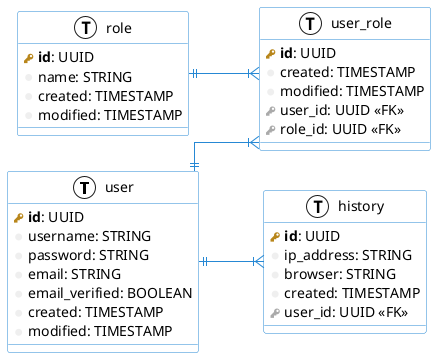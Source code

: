 @startuml
left to right direction
skinparam roundcorner 5
skinparam linetype ortho
skinparam shadowing false
skinparam handwritten false

skinparam class {
    BackgroundColor white
    ArrowColor #2688d4
    BorderColor #2688d4
}

!define primary_key(x) <b><color:#b8861b><&key></color> x</b>
!define foreign_key(x) <color:#aaaaaa><&key></color> x
!define column(x) <color:#efefef><&media-record></color> x
!define table(x) entity x << (T, white) >>

table( user ) {
  primary_key( id ): UUID
  column( username ): STRING
  column( password ): STRING
  column( email ): STRING
  column( email_verified ): BOOLEAN
  column( created ): TIMESTAMP
  column( modified ): TIMESTAMP
}

table( user_role ) {
  primary_key( id ): UUID
  column( created ): TIMESTAMP
  column( modified ): TIMESTAMP
  foreign_key( user_id ): UUID <<FK>>
  foreign_key( role_id ): UUID <<FK>>
}

table( role ) {
  primary_key( id ): UUID
  column( name ): STRING
  column( created ): TIMESTAMP
  column( modified ): TIMESTAMP
}

table( history ) {
  primary_key( id ): UUID
  column( ip_address ): STRING
  column( browser ): STRING
  column( created ): TIMESTAMP
  foreign_key( user_id ): UUID <<FK>>
}

user ||--|{ user_role
user ||--|{ history
role ||--|{ user_role

@enduml